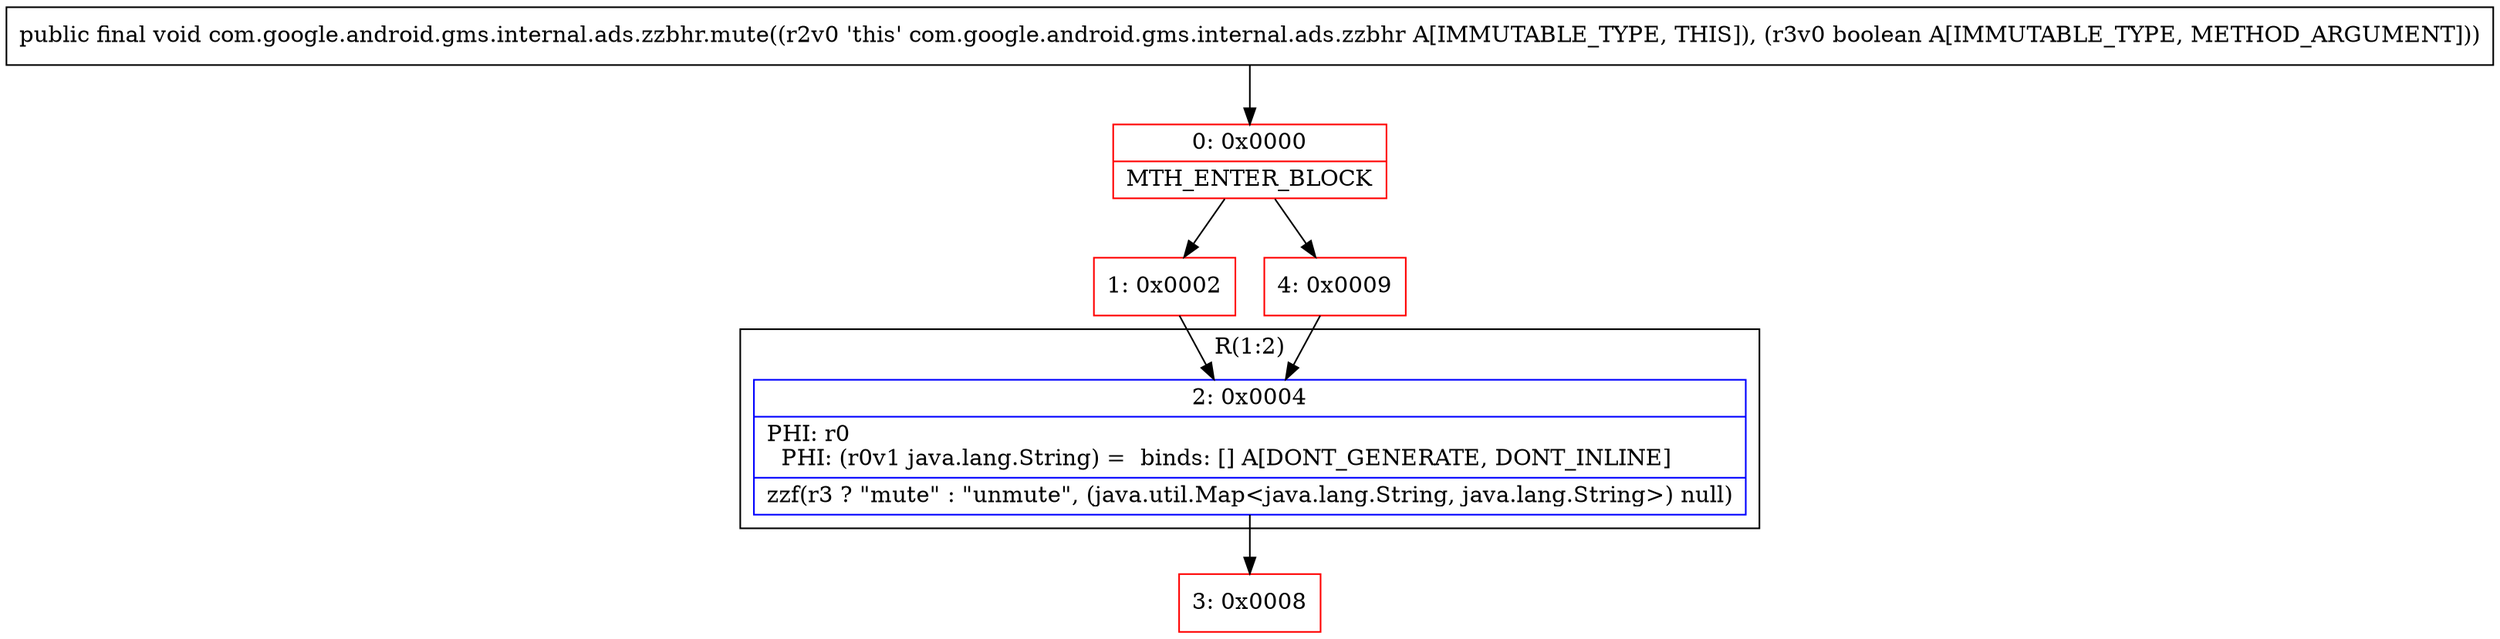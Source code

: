 digraph "CFG forcom.google.android.gms.internal.ads.zzbhr.mute(Z)V" {
subgraph cluster_Region_264510082 {
label = "R(1:2)";
node [shape=record,color=blue];
Node_2 [shape=record,label="{2\:\ 0x0004|PHI: r0 \l  PHI: (r0v1 java.lang.String) =  binds: [] A[DONT_GENERATE, DONT_INLINE]\l|zzf(r3 ? \"mute\" : \"unmute\", (java.util.Map\<java.lang.String, java.lang.String\>) null)\l}"];
}
Node_0 [shape=record,color=red,label="{0\:\ 0x0000|MTH_ENTER_BLOCK\l}"];
Node_1 [shape=record,color=red,label="{1\:\ 0x0002}"];
Node_3 [shape=record,color=red,label="{3\:\ 0x0008}"];
Node_4 [shape=record,color=red,label="{4\:\ 0x0009}"];
MethodNode[shape=record,label="{public final void com.google.android.gms.internal.ads.zzbhr.mute((r2v0 'this' com.google.android.gms.internal.ads.zzbhr A[IMMUTABLE_TYPE, THIS]), (r3v0 boolean A[IMMUTABLE_TYPE, METHOD_ARGUMENT])) }"];
MethodNode -> Node_0;
Node_2 -> Node_3;
Node_0 -> Node_1;
Node_0 -> Node_4;
Node_1 -> Node_2;
Node_4 -> Node_2;
}

